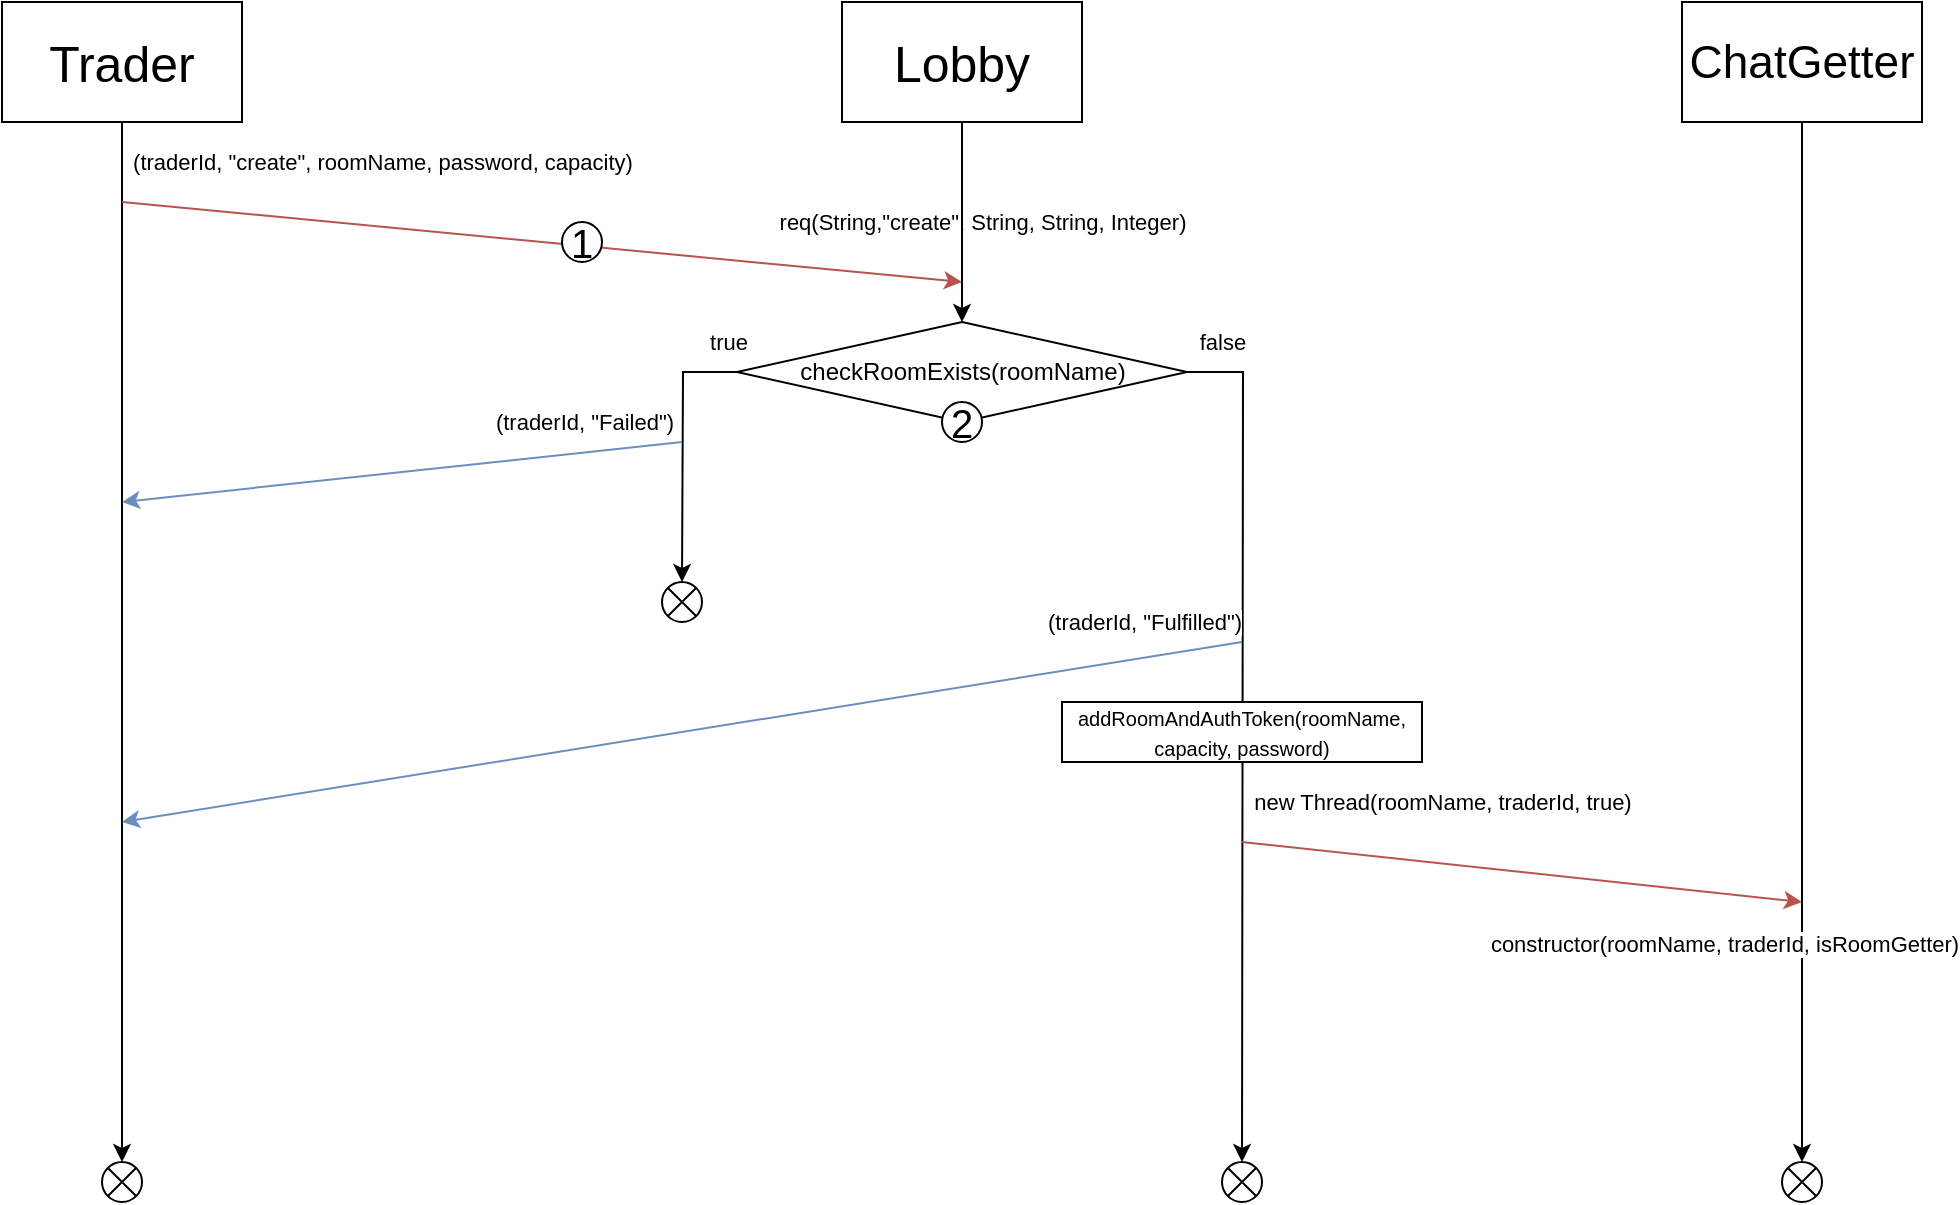 <mxfile version="22.1.18" type="device">
  <diagram name="Side-1" id="3WtRLQ2df1MF-TyXNDJJ">
    <mxGraphModel dx="1195" dy="634" grid="1" gridSize="10" guides="1" tooltips="1" connect="1" arrows="1" fold="1" page="1" pageScale="1" pageWidth="3300" pageHeight="2339" math="0" shadow="0">
      <root>
        <mxCell id="0" />
        <mxCell id="1" parent="0" />
        <mxCell id="fQZC0R4J9lBJNPcKV3xF-4" style="edgeStyle=orthogonalEdgeStyle;rounded=0;orthogonalLoop=1;jettySize=auto;html=1;" edge="1" parent="1" source="fQZC0R4J9lBJNPcKV3xF-2">
          <mxGeometry relative="1" as="geometry">
            <mxPoint x="350" y="720" as="targetPoint" />
          </mxGeometry>
        </mxCell>
        <mxCell id="fQZC0R4J9lBJNPcKV3xF-2" value="&lt;font style=&quot;font-size: 25px;&quot;&gt;Trader&lt;/font&gt;" style="rounded=0;whiteSpace=wrap;html=1;" vertex="1" parent="1">
          <mxGeometry x="290" y="140" width="120" height="60" as="geometry" />
        </mxCell>
        <mxCell id="fQZC0R4J9lBJNPcKV3xF-3" value="&lt;font style=&quot;font-size: 25px;&quot;&gt;Lobby&lt;/font&gt;" style="rounded=0;whiteSpace=wrap;html=1;" vertex="1" parent="1">
          <mxGeometry x="710" y="140" width="120" height="60" as="geometry" />
        </mxCell>
        <mxCell id="fQZC0R4J9lBJNPcKV3xF-6" value="" style="endArrow=classic;html=1;rounded=0;fillColor=#f8cecc;strokeColor=#b85450;" edge="1" parent="1">
          <mxGeometry width="50" height="50" relative="1" as="geometry">
            <mxPoint x="350" y="240" as="sourcePoint" />
            <mxPoint x="770" y="280" as="targetPoint" />
          </mxGeometry>
        </mxCell>
        <mxCell id="fQZC0R4J9lBJNPcKV3xF-7" value="(traderId, &quot;create&quot;, roomName, password, capacity)" style="edgeLabel;html=1;align=center;verticalAlign=middle;resizable=0;points=[];" vertex="1" connectable="0" parent="fQZC0R4J9lBJNPcKV3xF-6">
          <mxGeometry x="-0.805" relative="1" as="geometry">
            <mxPoint x="89" y="-24" as="offset" />
          </mxGeometry>
        </mxCell>
        <mxCell id="fQZC0R4J9lBJNPcKV3xF-8" value="req(String,&quot;create&quot;, String, String, Integer)" style="edgeLabel;html=1;align=center;verticalAlign=middle;resizable=0;points=[];" vertex="1" connectable="0" parent="fQZC0R4J9lBJNPcKV3xF-6">
          <mxGeometry x="0.762" y="-1" relative="1" as="geometry">
            <mxPoint x="60" y="-26" as="offset" />
          </mxGeometry>
        </mxCell>
        <mxCell id="fQZC0R4J9lBJNPcKV3xF-16" value="&lt;font style=&quot;font-size: 20px;&quot;&gt;1&lt;/font&gt;" style="ellipse;whiteSpace=wrap;html=1;aspect=fixed;" vertex="1" parent="1">
          <mxGeometry x="570" y="250" width="20" height="20" as="geometry" />
        </mxCell>
        <mxCell id="fQZC0R4J9lBJNPcKV3xF-35" value="" style="edgeStyle=orthogonalEdgeStyle;rounded=0;orthogonalLoop=1;jettySize=auto;html=1;" edge="1" parent="1" source="fQZC0R4J9lBJNPcKV3xF-3" target="fQZC0R4J9lBJNPcKV3xF-34">
          <mxGeometry relative="1" as="geometry">
            <mxPoint x="770" y="720" as="targetPoint" />
            <mxPoint x="770" y="200" as="sourcePoint" />
          </mxGeometry>
        </mxCell>
        <mxCell id="fQZC0R4J9lBJNPcKV3xF-37" style="edgeStyle=orthogonalEdgeStyle;rounded=0;orthogonalLoop=1;jettySize=auto;html=1;" edge="1" parent="1" source="fQZC0R4J9lBJNPcKV3xF-34">
          <mxGeometry relative="1" as="geometry">
            <mxPoint x="630" y="430" as="targetPoint" />
          </mxGeometry>
        </mxCell>
        <mxCell id="fQZC0R4J9lBJNPcKV3xF-39" value="false" style="edgeLabel;html=1;align=center;verticalAlign=middle;resizable=0;points=[];" vertex="1" connectable="0" parent="fQZC0R4J9lBJNPcKV3xF-37">
          <mxGeometry x="-0.794" y="-1" relative="1" as="geometry">
            <mxPoint x="256" y="-14" as="offset" />
          </mxGeometry>
        </mxCell>
        <mxCell id="fQZC0R4J9lBJNPcKV3xF-38" style="edgeStyle=orthogonalEdgeStyle;rounded=0;orthogonalLoop=1;jettySize=auto;html=1;" edge="1" parent="1" source="fQZC0R4J9lBJNPcKV3xF-34">
          <mxGeometry relative="1" as="geometry">
            <mxPoint x="910" y="720" as="targetPoint" />
          </mxGeometry>
        </mxCell>
        <mxCell id="fQZC0R4J9lBJNPcKV3xF-40" value="true" style="edgeLabel;html=1;align=center;verticalAlign=middle;resizable=0;points=[];" vertex="1" connectable="0" parent="fQZC0R4J9lBJNPcKV3xF-38">
          <mxGeometry x="-0.894" y="3" relative="1" as="geometry">
            <mxPoint x="-252" y="-12" as="offset" />
          </mxGeometry>
        </mxCell>
        <mxCell id="fQZC0R4J9lBJNPcKV3xF-34" value="checkRoomExists(roomName)" style="rhombus;whiteSpace=wrap;html=1;" vertex="1" parent="1">
          <mxGeometry x="657.5" y="300" width="225" height="50" as="geometry" />
        </mxCell>
        <mxCell id="fQZC0R4J9lBJNPcKV3xF-41" value="" style="endArrow=classic;html=1;rounded=0;fillColor=#dae8fc;strokeColor=#6c8ebf;" edge="1" parent="1">
          <mxGeometry width="50" height="50" relative="1" as="geometry">
            <mxPoint x="630" y="360" as="sourcePoint" />
            <mxPoint x="350" y="390" as="targetPoint" />
          </mxGeometry>
        </mxCell>
        <mxCell id="fQZC0R4J9lBJNPcKV3xF-43" value="(traderId, &quot;Failed&quot;)" style="edgeLabel;html=1;align=center;verticalAlign=middle;resizable=0;points=[];" vertex="1" connectable="0" parent="fQZC0R4J9lBJNPcKV3xF-41">
          <mxGeometry x="-0.262" relative="1" as="geometry">
            <mxPoint x="54" y="-21" as="offset" />
          </mxGeometry>
        </mxCell>
        <mxCell id="fQZC0R4J9lBJNPcKV3xF-42" value="&lt;font style=&quot;font-size: 20px;&quot;&gt;2&lt;/font&gt;" style="ellipse;whiteSpace=wrap;html=1;aspect=fixed;" vertex="1" parent="1">
          <mxGeometry x="760" y="340" width="20" height="20" as="geometry" />
        </mxCell>
        <mxCell id="fQZC0R4J9lBJNPcKV3xF-46" value="" style="verticalLabelPosition=bottom;verticalAlign=top;html=1;shape=mxgraph.flowchart.or;" vertex="1" parent="1">
          <mxGeometry x="620" y="430" width="20" height="20" as="geometry" />
        </mxCell>
        <mxCell id="fQZC0R4J9lBJNPcKV3xF-47" value="" style="endArrow=classic;html=1;rounded=0;fillColor=#dae8fc;strokeColor=#6c8ebf;" edge="1" parent="1">
          <mxGeometry width="50" height="50" relative="1" as="geometry">
            <mxPoint x="910" y="460" as="sourcePoint" />
            <mxPoint x="350" y="550" as="targetPoint" />
          </mxGeometry>
        </mxCell>
        <mxCell id="fQZC0R4J9lBJNPcKV3xF-48" value="(traderId, &quot;Fulfilled&quot;)" style="edgeLabel;html=1;align=center;verticalAlign=middle;resizable=0;points=[];" vertex="1" connectable="0" parent="fQZC0R4J9lBJNPcKV3xF-47">
          <mxGeometry x="-0.513" y="4" relative="1" as="geometry">
            <mxPoint x="86" y="-36" as="offset" />
          </mxGeometry>
        </mxCell>
        <mxCell id="fQZC0R4J9lBJNPcKV3xF-50" style="edgeStyle=orthogonalEdgeStyle;rounded=0;orthogonalLoop=1;jettySize=auto;html=1;" edge="1" parent="1" source="fQZC0R4J9lBJNPcKV3xF-49">
          <mxGeometry relative="1" as="geometry">
            <mxPoint x="1190" y="720" as="targetPoint" />
          </mxGeometry>
        </mxCell>
        <mxCell id="fQZC0R4J9lBJNPcKV3xF-57" value="constructor(roomName, traderId, isRoomGetter)" style="edgeLabel;html=1;align=center;verticalAlign=middle;resizable=0;points=[];" vertex="1" connectable="0" parent="fQZC0R4J9lBJNPcKV3xF-50">
          <mxGeometry x="0.348" y="-2" relative="1" as="geometry">
            <mxPoint x="-38" y="60" as="offset" />
          </mxGeometry>
        </mxCell>
        <mxCell id="fQZC0R4J9lBJNPcKV3xF-49" value="&lt;font style=&quot;font-size: 23px;&quot;&gt;ChatGetter&lt;/font&gt;" style="rounded=0;whiteSpace=wrap;html=1;" vertex="1" parent="1">
          <mxGeometry x="1130" y="140" width="120" height="60" as="geometry" />
        </mxCell>
        <mxCell id="fQZC0R4J9lBJNPcKV3xF-51" value="&lt;font style=&quot;font-size: 10px;&quot;&gt;addRoomAndAuthToken(roomName, capacity, password)&lt;/font&gt;" style="rounded=0;whiteSpace=wrap;html=1;" vertex="1" parent="1">
          <mxGeometry x="820" y="490" width="180" height="30" as="geometry" />
        </mxCell>
        <mxCell id="fQZC0R4J9lBJNPcKV3xF-54" value="" style="endArrow=classic;html=1;rounded=0;fillColor=#f8cecc;strokeColor=#b85450;" edge="1" parent="1">
          <mxGeometry width="50" height="50" relative="1" as="geometry">
            <mxPoint x="910" y="560" as="sourcePoint" />
            <mxPoint x="1190" y="590" as="targetPoint" />
          </mxGeometry>
        </mxCell>
        <mxCell id="fQZC0R4J9lBJNPcKV3xF-56" value="new Thread(roomName, traderId, true)" style="edgeLabel;html=1;align=center;verticalAlign=middle;resizable=0;points=[];" vertex="1" connectable="0" parent="fQZC0R4J9lBJNPcKV3xF-54">
          <mxGeometry x="-0.757" y="1" relative="1" as="geometry">
            <mxPoint x="66" y="-23" as="offset" />
          </mxGeometry>
        </mxCell>
        <mxCell id="fQZC0R4J9lBJNPcKV3xF-58" value="" style="verticalLabelPosition=bottom;verticalAlign=top;html=1;shape=mxgraph.flowchart.or;" vertex="1" parent="1">
          <mxGeometry x="340" y="720" width="20" height="20" as="geometry" />
        </mxCell>
        <mxCell id="fQZC0R4J9lBJNPcKV3xF-59" value="" style="verticalLabelPosition=bottom;verticalAlign=top;html=1;shape=mxgraph.flowchart.or;" vertex="1" parent="1">
          <mxGeometry x="900" y="720" width="20" height="20" as="geometry" />
        </mxCell>
        <mxCell id="fQZC0R4J9lBJNPcKV3xF-60" value="" style="verticalLabelPosition=bottom;verticalAlign=top;html=1;shape=mxgraph.flowchart.or;" vertex="1" parent="1">
          <mxGeometry x="1180" y="720" width="20" height="20" as="geometry" />
        </mxCell>
      </root>
    </mxGraphModel>
  </diagram>
</mxfile>
